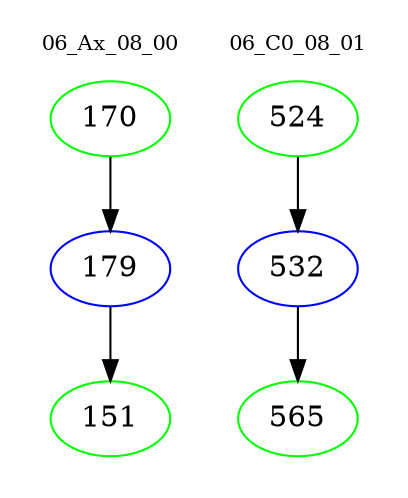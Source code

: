 digraph{
subgraph cluster_0 {
color = white
label = "06_Ax_08_00";
fontsize=10;
T0_170 [label="170", color="green"]
T0_170 -> T0_179 [color="black"]
T0_179 [label="179", color="blue"]
T0_179 -> T0_151 [color="black"]
T0_151 [label="151", color="green"]
}
subgraph cluster_1 {
color = white
label = "06_C0_08_01";
fontsize=10;
T1_524 [label="524", color="green"]
T1_524 -> T1_532 [color="black"]
T1_532 [label="532", color="blue"]
T1_532 -> T1_565 [color="black"]
T1_565 [label="565", color="green"]
}
}
